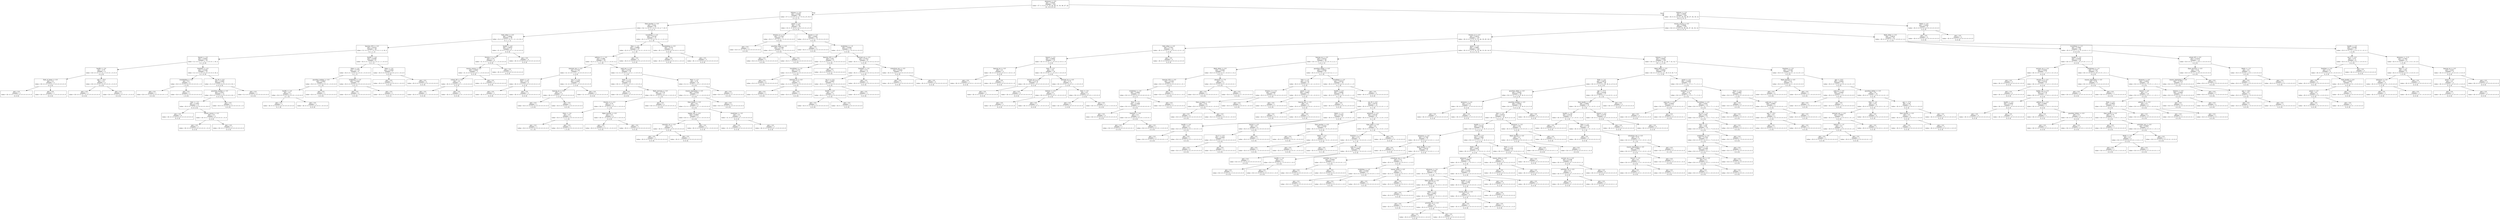 digraph Tree {
node [shape=box] ;
0 [label="absences <= 0.5\ngini = 0.9205\nsamples = 316\nvalue = [7, 3, 13, 8, 11, 15, 24, 39, 31, 33, 36, 27, 22\n21, 10, 6, 8, 2]"] ;
1 [label="failures <= 0.5\ngini = 0.9246\nsamples = 92\nvalue = [7, 3, 13, 4, 5, 4, 4, 7, 5, 6, 2, 9, 10, 5\n2, 3, 2, 1]"] ;
0 -> 1 [labeldistance=2.5, labelangle=45, headlabel="True"] ;
2 [label="Fjob_teacher <= 0.5\ngini = 0.924\nsamples = 67\nvalue = [4, 3, 2, 2, 3, 1, 4, 5, 5, 6, 2, 7, 10, 5\n2, 3, 2, 1]"] ;
1 -> 2 ;
3 [label="Fjob_other <= 0.5\ngini = 0.8642\nsamples = 36\nvalue = [2, 0, 0, 2, 2, 1, 0, 3, 1, 3, 1, 6, 10, 2\n0, 1, 1, 1]"] ;
2 -> 3 ;
4 [label="famsize_GT3 <= 0.5\ngini = 0.8316\nsamples = 28\nvalue = [1, 0, 0, 2, 1, 1, 0, 3, 0, 2, 1, 2, 10, 2\n0, 1, 1, 1]"] ;
3 -> 4 ;
5 [label="famrel <= 3.5\ngini = 0.6925\nsamples = 19\nvalue = [1, 0, 0, 1, 1, 1, 0, 1, 0, 0, 0, 1, 10, 2\n0, 1, 0, 0]"] ;
4 -> 5 ;
6 [label="health <= 3.0\ngini = 0.75\nsamples = 4\nvalue = [0, 0, 0, 0, 1, 1, 0, 1, 0, 0, 0, 1, 0, 0, 0\n0, 0, 0]"] ;
5 -> 6 ;
7 [label="Fjob_at_home <= 0.5\ngini = 0.5\nsamples = 2\nvalue = [0, 0, 0, 0, 1, 0, 0, 1, 0, 0, 0, 0, 0, 0, 0\n0, 0, 0]"] ;
6 -> 7 ;
8 [label="gini = 0.0\nsamples = 1\nvalue = [0, 0, 0, 0, 1, 0, 0, 0, 0, 0, 0, 0, 0, 0, 0\n0, 0, 0]"] ;
7 -> 8 ;
9 [label="gini = 0.0\nsamples = 1\nvalue = [0, 0, 0, 0, 0, 0, 0, 1, 0, 0, 0, 0, 0, 0, 0\n0, 0, 0]"] ;
7 -> 9 ;
10 [label="age <= 15.5\ngini = 0.5\nsamples = 2\nvalue = [0, 0, 0, 0, 0, 1, 0, 0, 0, 0, 0, 1, 0, 0, 0\n0, 0, 0]"] ;
6 -> 10 ;
11 [label="gini = 0.0\nsamples = 1\nvalue = [0, 0, 0, 0, 0, 1, 0, 0, 0, 0, 0, 0, 0, 0, 0\n0, 0, 0]"] ;
10 -> 11 ;
12 [label="gini = 0.0\nsamples = 1\nvalue = [0, 0, 0, 0, 0, 0, 0, 0, 0, 0, 0, 1, 0, 0, 0\n0, 0, 0]"] ;
10 -> 12 ;
13 [label="freetime <= 2.5\ngini = 0.5244\nsamples = 15\nvalue = [1, 0, 0, 1, 0, 0, 0, 0, 0, 0, 0, 0, 10, 2\n0, 1, 0, 0]"] ;
5 -> 13 ;
14 [label="roundedAvg <= 0.5\ngini = 0.5\nsamples = 2\nvalue = [0, 0, 0, 0, 0, 0, 0, 0, 0, 0, 0, 0, 0, 1, 0\n1, 0, 0]"] ;
13 -> 14 ;
15 [label="gini = 0.0\nsamples = 1\nvalue = [0, 0, 0, 0, 0, 0, 0, 0, 0, 0, 0, 0, 0, 1, 0\n0, 0, 0]"] ;
14 -> 15 ;
16 [label="gini = 0.0\nsamples = 1\nvalue = [0, 0, 0, 0, 0, 0, 0, 0, 0, 0, 0, 0, 0, 0, 0\n1, 0, 0]"] ;
14 -> 16 ;
17 [label="sex_M <= 0.5\ngini = 0.3905\nsamples = 13\nvalue = [1, 0, 0, 1, 0, 0, 0, 0, 0, 0, 0, 0, 10, 1\n0, 0, 0, 0]"] ;
13 -> 17 ;
18 [label="guardian_mother <= 0.5\ngini = 0.2917\nsamples = 12\nvalue = [0, 0, 0, 1, 0, 0, 0, 0, 0, 0, 0, 0, 10, 1\n0, 0, 0, 0]"] ;
17 -> 18 ;
19 [label="Dalc <= 1.5\ngini = 0.1653\nsamples = 11\nvalue = [0, 0, 0, 1, 0, 0, 0, 0, 0, 0, 0, 0, 10, 0\n0, 0, 0, 0]"] ;
18 -> 19 ;
20 [label="gini = 0.0\nsamples = 9\nvalue = [0, 0, 0, 0, 0, 0, 0, 0, 0, 0, 0, 0, 9, 0, 0\n0, 0, 0]"] ;
19 -> 20 ;
21 [label="reason_course <= 0.5\ngini = 0.5\nsamples = 2\nvalue = [0, 0, 0, 1, 0, 0, 0, 0, 0, 0, 0, 0, 1, 0, 0\n0, 0, 0]"] ;
19 -> 21 ;
22 [label="gini = 0.0\nsamples = 1\nvalue = [0, 0, 0, 0, 0, 0, 0, 0, 0, 0, 0, 0, 1, 0, 0\n0, 0, 0]"] ;
21 -> 22 ;
23 [label="gini = 0.0\nsamples = 1\nvalue = [0, 0, 0, 1, 0, 0, 0, 0, 0, 0, 0, 0, 0, 0, 0\n0, 0, 0]"] ;
21 -> 23 ;
24 [label="gini = 0.0\nsamples = 1\nvalue = [0, 0, 0, 0, 0, 0, 0, 0, 0, 0, 0, 0, 0, 1, 0\n0, 0, 0]"] ;
18 -> 24 ;
25 [label="gini = 0.0\nsamples = 1\nvalue = [1, 0, 0, 0, 0, 0, 0, 0, 0, 0, 0, 0, 0, 0, 0\n0, 0, 0]"] ;
17 -> 25 ;
26 [label="health <= 4.0\ngini = 0.8395\nsamples = 9\nvalue = [0, 0, 0, 1, 0, 0, 0, 2, 0, 2, 1, 1, 0, 0, 0\n0, 1, 1]"] ;
4 -> 26 ;
27 [label="Fedu <= 3.0\ngini = 0.7778\nsamples = 6\nvalue = [0, 0, 0, 1, 0, 0, 0, 2, 0, 0, 1, 0, 0, 0, 0\n0, 1, 1]"] ;
26 -> 27 ;
28 [label="guardian_mother <= 0.5\ngini = 0.6667\nsamples = 3\nvalue = [0, 0, 0, 1, 0, 0, 0, 0, 0, 0, 1, 0, 0, 0, 0\n0, 1, 0]"] ;
27 -> 28 ;
29 [label="health <= 2.0\ngini = 0.5\nsamples = 2\nvalue = [0, 0, 0, 0, 0, 0, 0, 0, 0, 0, 1, 0, 0, 0, 0\n0, 1, 0]"] ;
28 -> 29 ;
30 [label="gini = 0.0\nsamples = 1\nvalue = [0, 0, 0, 0, 0, 0, 0, 0, 0, 0, 0, 0, 0, 0, 0\n0, 1, 0]"] ;
29 -> 30 ;
31 [label="gini = 0.0\nsamples = 1\nvalue = [0, 0, 0, 0, 0, 0, 0, 0, 0, 0, 1, 0, 0, 0, 0\n0, 0, 0]"] ;
29 -> 31 ;
32 [label="gini = 0.0\nsamples = 1\nvalue = [0, 0, 0, 1, 0, 0, 0, 0, 0, 0, 0, 0, 0, 0, 0\n0, 0, 0]"] ;
28 -> 32 ;
33 [label="studytime <= 2.5\ngini = 0.4444\nsamples = 3\nvalue = [0, 0, 0, 0, 0, 0, 0, 2, 0, 0, 0, 0, 0, 0, 0\n0, 0, 1]"] ;
27 -> 33 ;
34 [label="gini = 0.0\nsamples = 2\nvalue = [0, 0, 0, 0, 0, 0, 0, 2, 0, 0, 0, 0, 0, 0, 0\n0, 0, 0]"] ;
33 -> 34 ;
35 [label="gini = 0.0\nsamples = 1\nvalue = [0, 0, 0, 0, 0, 0, 0, 0, 0, 0, 0, 0, 0, 0, 0\n0, 0, 1]"] ;
33 -> 35 ;
36 [label="Fedu <= 3.0\ngini = 0.4444\nsamples = 3\nvalue = [0, 0, 0, 0, 0, 0, 0, 0, 0, 2, 0, 1, 0, 0, 0\n0, 0, 0]"] ;
26 -> 36 ;
37 [label="gini = 0.0\nsamples = 1\nvalue = [0, 0, 0, 0, 0, 0, 0, 0, 0, 0, 0, 1, 0, 0, 0\n0, 0, 0]"] ;
36 -> 37 ;
38 [label="gini = 0.0\nsamples = 2\nvalue = [0, 0, 0, 0, 0, 0, 0, 0, 0, 2, 0, 0, 0, 0, 0\n0, 0, 0]"] ;
36 -> 38 ;
39 [label="health <= 4.5\ngini = 0.6875\nsamples = 8\nvalue = [1, 0, 0, 0, 1, 0, 0, 0, 1, 1, 0, 4, 0, 0, 0\n0, 0, 0]"] ;
3 -> 39 ;
40 [label="Pstatus_T <= 0.5\ngini = 0.75\nsamples = 4\nvalue = [1, 0, 0, 0, 1, 0, 0, 0, 1, 1, 0, 0, 0, 0, 0\n0, 0, 0]"] ;
39 -> 40 ;
41 [label="reason_course <= 0.5\ngini = 0.6667\nsamples = 3\nvalue = [1, 0, 0, 0, 0, 0, 0, 0, 1, 1, 0, 0, 0, 0, 0\n0, 0, 0]"] ;
40 -> 41 ;
42 [label="school_GP <= 0.5\ngini = 0.5\nsamples = 2\nvalue = [0, 0, 0, 0, 0, 0, 0, 0, 1, 1, 0, 0, 0, 0, 0\n0, 0, 0]"] ;
41 -> 42 ;
43 [label="gini = 0.0\nsamples = 1\nvalue = [0, 0, 0, 0, 0, 0, 0, 0, 1, 0, 0, 0, 0, 0, 0\n0, 0, 0]"] ;
42 -> 43 ;
44 [label="gini = 0.0\nsamples = 1\nvalue = [0, 0, 0, 0, 0, 0, 0, 0, 0, 1, 0, 0, 0, 0, 0\n0, 0, 0]"] ;
42 -> 44 ;
45 [label="gini = 0.0\nsamples = 1\nvalue = [1, 0, 0, 0, 0, 0, 0, 0, 0, 0, 0, 0, 0, 0, 0\n0, 0, 0]"] ;
41 -> 45 ;
46 [label="gini = 0.0\nsamples = 1\nvalue = [0, 0, 0, 0, 1, 0, 0, 0, 0, 0, 0, 0, 0, 0, 0\n0, 0, 0]"] ;
40 -> 46 ;
47 [label="gini = 0.0\nsamples = 4\nvalue = [0, 0, 0, 0, 0, 0, 0, 0, 0, 0, 0, 4, 0, 0, 0\n0, 0, 0]"] ;
39 -> 47 ;
48 [label="traveltime <= 2.5\ngini = 0.9136\nsamples = 31\nvalue = [2, 3, 2, 0, 1, 0, 4, 2, 4, 3, 1, 1, 0, 3, 2\n2, 1, 0]"] ;
2 -> 48 ;
49 [label="Walc <= 3.5\ngini = 0.8999\nsamples = 27\nvalue = [2, 0, 2, 0, 1, 0, 4, 2, 4, 3, 1, 0, 0, 3, 2\n2, 1, 0]"] ;
48 -> 49 ;
50 [label="address_U <= 0.5\ngini = 0.896\nsamples = 25\nvalue = [2, 0, 2, 0, 1, 0, 4, 2, 4, 1, 1, 0, 0, 3, 2\n2, 1, 0]"] ;
49 -> 50 ;
51 [label="internet_yes <= 0.5\ngini = 0.7347\nsamples = 7\nvalue = [1, 0, 0, 0, 1, 0, 1, 0, 0, 0, 0, 0, 0, 3, 0\n1, 0, 0]"] ;
50 -> 51 ;
52 [label="goout <= 1.5\ngini = 0.375\nsamples = 4\nvalue = [0, 0, 0, 0, 1, 0, 0, 0, 0, 0, 0, 0, 0, 3, 0\n0, 0, 0]"] ;
51 -> 52 ;
53 [label="gini = 0.0\nsamples = 1\nvalue = [0, 0, 0, 0, 1, 0, 0, 0, 0, 0, 0, 0, 0, 0, 0\n0, 0, 0]"] ;
52 -> 53 ;
54 [label="gini = 0.0\nsamples = 3\nvalue = [0, 0, 0, 0, 0, 0, 0, 0, 0, 0, 0, 0, 0, 3, 0\n0, 0, 0]"] ;
52 -> 54 ;
55 [label="sex_F <= 0.5\ngini = 0.6667\nsamples = 3\nvalue = [1, 0, 0, 0, 0, 0, 1, 0, 0, 0, 0, 0, 0, 0, 0\n1, 0, 0]"] ;
51 -> 55 ;
56 [label="famsup_no <= 0.5\ngini = 0.5\nsamples = 2\nvalue = [0, 0, 0, 0, 0, 0, 1, 0, 0, 0, 0, 0, 0, 0, 0\n1, 0, 0]"] ;
55 -> 56 ;
57 [label="gini = 0.0\nsamples = 1\nvalue = [0, 0, 0, 0, 0, 0, 0, 0, 0, 0, 0, 0, 0, 0, 0\n1, 0, 0]"] ;
56 -> 57 ;
58 [label="gini = 0.0\nsamples = 1\nvalue = [0, 0, 0, 0, 0, 0, 1, 0, 0, 0, 0, 0, 0, 0, 0\n0, 0, 0]"] ;
56 -> 58 ;
59 [label="gini = 0.0\nsamples = 1\nvalue = [1, 0, 0, 0, 0, 0, 0, 0, 0, 0, 0, 0, 0, 0, 0\n0, 0, 0]"] ;
55 -> 59 ;
60 [label="paid_yes <= 0.5\ngini = 0.8704\nsamples = 18\nvalue = [1, 0, 2, 0, 0, 0, 3, 2, 4, 1, 1, 0, 0, 0, 2\n1, 1, 0]"] ;
50 -> 60 ;
61 [label="Fedu <= 1.5\ngini = 0.8125\nsamples = 8\nvalue = [0, 0, 1, 0, 0, 0, 2, 0, 0, 0, 1, 0, 0, 0, 2\n1, 1, 0]"] ;
60 -> 61 ;
62 [label="gini = 0.0\nsamples = 2\nvalue = [0, 0, 0, 0, 0, 0, 2, 0, 0, 0, 0, 0, 0, 0, 0\n0, 0, 0]"] ;
61 -> 62 ;
63 [label="Mjob_services <= 0.5\ngini = 0.7778\nsamples = 6\nvalue = [0, 0, 1, 0, 0, 0, 0, 0, 0, 0, 1, 0, 0, 0, 2\n1, 1, 0]"] ;
61 -> 63 ;
64 [label="Pstatus_A <= 0.5\ngini = 0.75\nsamples = 4\nvalue = [0, 0, 1, 0, 0, 0, 0, 0, 0, 0, 1, 0, 0, 0, 0\n1, 1, 0]"] ;
63 -> 64 ;
65 [label="Fedu <= 3.0\ngini = 0.5\nsamples = 2\nvalue = [0, 0, 0, 0, 0, 0, 0, 0, 0, 0, 0, 0, 0, 0, 0\n1, 1, 0]"] ;
64 -> 65 ;
66 [label="gini = 0.0\nsamples = 1\nvalue = [0, 0, 0, 0, 0, 0, 0, 0, 0, 0, 0, 0, 0, 0, 0\n0, 1, 0]"] ;
65 -> 66 ;
67 [label="gini = 0.0\nsamples = 1\nvalue = [0, 0, 0, 0, 0, 0, 0, 0, 0, 0, 0, 0, 0, 0, 0\n1, 0, 0]"] ;
65 -> 67 ;
68 [label="Mjob_teacher <= 0.5\ngini = 0.5\nsamples = 2\nvalue = [0, 0, 1, 0, 0, 0, 0, 0, 0, 0, 1, 0, 0, 0, 0\n0, 0, 0]"] ;
64 -> 68 ;
69 [label="gini = 0.0\nsamples = 1\nvalue = [0, 0, 0, 0, 0, 0, 0, 0, 0, 0, 1, 0, 0, 0, 0\n0, 0, 0]"] ;
68 -> 69 ;
70 [label="gini = 0.0\nsamples = 1\nvalue = [0, 0, 1, 0, 0, 0, 0, 0, 0, 0, 0, 0, 0, 0, 0\n0, 0, 0]"] ;
68 -> 70 ;
71 [label="gini = 0.0\nsamples = 2\nvalue = [0, 0, 0, 0, 0, 0, 0, 0, 0, 0, 0, 0, 0, 0, 2\n0, 0, 0]"] ;
63 -> 71 ;
72 [label="Walc <= 1.5\ngini = 0.76\nsamples = 10\nvalue = [1, 0, 1, 0, 0, 0, 1, 2, 4, 1, 0, 0, 0, 0, 0\n0, 0, 0]"] ;
60 -> 72 ;
73 [label="reason_reputation <= 0.5\ngini = 0.8163\nsamples = 7\nvalue = [1, 0, 1, 0, 0, 0, 1, 2, 1, 1, 0, 0, 0, 0, 0\n0, 0, 0]"] ;
72 -> 73 ;
74 [label="Fjob_health <= 0.5\ngini = 0.8\nsamples = 5\nvalue = [1, 0, 1, 0, 0, 0, 1, 0, 1, 1, 0, 0, 0, 0, 0\n0, 0, 0]"] ;
73 -> 74 ;
75 [label="higher_yes <= 0.5\ngini = 0.6667\nsamples = 3\nvalue = [0, 0, 1, 0, 0, 0, 1, 0, 0, 1, 0, 0, 0, 0, 0\n0, 0, 0]"] ;
74 -> 75 ;
76 [label="romantic_no <= 0.5\ngini = 0.5\nsamples = 2\nvalue = [0, 0, 1, 0, 0, 0, 1, 0, 0, 0, 0, 0, 0, 0, 0\n0, 0, 0]"] ;
75 -> 76 ;
77 [label="gini = 0.0\nsamples = 1\nvalue = [0, 0, 0, 0, 0, 0, 1, 0, 0, 0, 0, 0, 0, 0, 0\n0, 0, 0]"] ;
76 -> 77 ;
78 [label="gini = 0.0\nsamples = 1\nvalue = [0, 0, 1, 0, 0, 0, 0, 0, 0, 0, 0, 0, 0, 0, 0\n0, 0, 0]"] ;
76 -> 78 ;
79 [label="gini = 0.0\nsamples = 1\nvalue = [0, 0, 0, 0, 0, 0, 0, 0, 0, 1, 0, 0, 0, 0, 0\n0, 0, 0]"] ;
75 -> 79 ;
80 [label="studytime <= 3.5\ngini = 0.5\nsamples = 2\nvalue = [1, 0, 0, 0, 0, 0, 0, 0, 1, 0, 0, 0, 0, 0, 0\n0, 0, 0]"] ;
74 -> 80 ;
81 [label="gini = 0.0\nsamples = 1\nvalue = [1, 0, 0, 0, 0, 0, 0, 0, 0, 0, 0, 0, 0, 0, 0\n0, 0, 0]"] ;
80 -> 81 ;
82 [label="gini = 0.0\nsamples = 1\nvalue = [0, 0, 0, 0, 0, 0, 0, 0, 1, 0, 0, 0, 0, 0, 0\n0, 0, 0]"] ;
80 -> 82 ;
83 [label="gini = 0.0\nsamples = 2\nvalue = [0, 0, 0, 0, 0, 0, 0, 2, 0, 0, 0, 0, 0, 0, 0\n0, 0, 0]"] ;
73 -> 83 ;
84 [label="gini = 0.0\nsamples = 3\nvalue = [0, 0, 0, 0, 0, 0, 0, 0, 3, 0, 0, 0, 0, 0, 0\n0, 0, 0]"] ;
72 -> 84 ;
85 [label="gini = 0.0\nsamples = 2\nvalue = [0, 0, 0, 0, 0, 0, 0, 0, 0, 2, 0, 0, 0, 0, 0\n0, 0, 0]"] ;
49 -> 85 ;
86 [label="roundedAvg <= 0.5\ngini = 0.375\nsamples = 4\nvalue = [0, 3, 0, 0, 0, 0, 0, 0, 0, 0, 0, 1, 0, 0, 0\n0, 0, 0]"] ;
48 -> 86 ;
87 [label="gini = 0.0\nsamples = 1\nvalue = [0, 0, 0, 0, 0, 0, 0, 0, 0, 0, 0, 1, 0, 0, 0\n0, 0, 0]"] ;
86 -> 87 ;
88 [label="gini = 0.0\nsamples = 3\nvalue = [0, 3, 0, 0, 0, 0, 0, 0, 0, 0, 0, 0, 0, 0, 0\n0, 0, 0]"] ;
86 -> 88 ;
89 [label="goout <= 2.5\ngini = 0.752\nsamples = 25\nvalue = [3, 0, 11, 2, 2, 3, 0, 2, 0, 0, 0, 2, 0, 0\n0, 0, 0, 0]"] ;
1 -> 89 ;
90 [label="Pstatus_A <= 0.5\ngini = 0.3704\nsamples = 9\nvalue = [0, 0, 7, 0, 1, 0, 0, 1, 0, 0, 0, 0, 0, 0, 0\n0, 0, 0]"] ;
89 -> 90 ;
91 [label="gini = 0.0\nsamples = 1\nvalue = [0, 0, 0, 0, 1, 0, 0, 0, 0, 0, 0, 0, 0, 0, 0\n0, 0, 0]"] ;
90 -> 91 ;
92 [label="guardian_other <= 0.5\ngini = 0.2188\nsamples = 8\nvalue = [0, 0, 7, 0, 0, 0, 0, 1, 0, 0, 0, 0, 0, 0, 0\n0, 0, 0]"] ;
90 -> 92 ;
93 [label="gini = 0.0\nsamples = 1\nvalue = [0, 0, 0, 0, 0, 0, 0, 1, 0, 0, 0, 0, 0, 0, 0\n0, 0, 0]"] ;
92 -> 93 ;
94 [label="gini = 0.0\nsamples = 7\nvalue = [0, 0, 7, 0, 0, 0, 0, 0, 0, 0, 0, 0, 0, 0, 0\n0, 0, 0]"] ;
92 -> 94 ;
95 [label="famrel <= 3.5\ngini = 0.8281\nsamples = 16\nvalue = [3, 0, 4, 2, 1, 3, 0, 1, 0, 0, 0, 2, 0, 0, 0\n0, 0, 0]"] ;
89 -> 95 ;
96 [label="gini = 0.0\nsamples = 3\nvalue = [0, 0, 3, 0, 0, 0, 0, 0, 0, 0, 0, 0, 0, 0, 0\n0, 0, 0]"] ;
95 -> 96 ;
97 [label="studytime <= 1.5\ngini = 0.8284\nsamples = 13\nvalue = [3, 0, 1, 2, 1, 3, 0, 1, 0, 0, 0, 2, 0, 0, 0\n0, 0, 0]"] ;
95 -> 97 ;
98 [label="famsize_LE3 <= 0.5\ngini = 0.56\nsamples = 5\nvalue = [3, 0, 0, 0, 0, 1, 0, 1, 0, 0, 0, 0, 0, 0, 0\n0, 0, 0]"] ;
97 -> 98 ;
99 [label="traveltime <= 1.5\ngini = 0.375\nsamples = 4\nvalue = [3, 0, 0, 0, 0, 1, 0, 0, 0, 0, 0, 0, 0, 0, 0\n0, 0, 0]"] ;
98 -> 99 ;
100 [label="gini = 0.0\nsamples = 2\nvalue = [2, 0, 0, 0, 0, 0, 0, 0, 0, 0, 0, 0, 0, 0, 0\n0, 0, 0]"] ;
99 -> 100 ;
101 [label="internet_no <= 0.5\ngini = 0.5\nsamples = 2\nvalue = [1, 0, 0, 0, 0, 1, 0, 0, 0, 0, 0, 0, 0, 0, 0\n0, 0, 0]"] ;
99 -> 101 ;
102 [label="gini = 0.0\nsamples = 1\nvalue = [1, 0, 0, 0, 0, 0, 0, 0, 0, 0, 0, 0, 0, 0, 0\n0, 0, 0]"] ;
101 -> 102 ;
103 [label="gini = 0.0\nsamples = 1\nvalue = [0, 0, 0, 0, 0, 1, 0, 0, 0, 0, 0, 0, 0, 0, 0\n0, 0, 0]"] ;
101 -> 103 ;
104 [label="gini = 0.0\nsamples = 1\nvalue = [0, 0, 0, 0, 0, 0, 0, 1, 0, 0, 0, 0, 0, 0, 0\n0, 0, 0]"] ;
98 -> 104 ;
105 [label="internet_no <= 0.5\ngini = 0.7812\nsamples = 8\nvalue = [0, 0, 1, 2, 1, 2, 0, 0, 0, 0, 0, 2, 0, 0, 0\n0, 0, 0]"] ;
97 -> 105 ;
106 [label="freetime <= 3.5\ngini = 0.72\nsamples = 5\nvalue = [0, 0, 1, 0, 1, 1, 0, 0, 0, 0, 0, 2, 0, 0, 0\n0, 0, 0]"] ;
105 -> 106 ;
107 [label="sex_F <= 0.5\ngini = 0.6667\nsamples = 3\nvalue = [0, 0, 1, 0, 1, 1, 0, 0, 0, 0, 0, 0, 0, 0, 0\n0, 0, 0]"] ;
106 -> 107 ;
108 [label="health <= 4.0\ngini = 0.5\nsamples = 2\nvalue = [0, 0, 1, 0, 1, 0, 0, 0, 0, 0, 0, 0, 0, 0, 0\n0, 0, 0]"] ;
107 -> 108 ;
109 [label="gini = 0.0\nsamples = 1\nvalue = [0, 0, 0, 0, 1, 0, 0, 0, 0, 0, 0, 0, 0, 0, 0\n0, 0, 0]"] ;
108 -> 109 ;
110 [label="gini = 0.0\nsamples = 1\nvalue = [0, 0, 1, 0, 0, 0, 0, 0, 0, 0, 0, 0, 0, 0, 0\n0, 0, 0]"] ;
108 -> 110 ;
111 [label="gini = 0.0\nsamples = 1\nvalue = [0, 0, 0, 0, 0, 1, 0, 0, 0, 0, 0, 0, 0, 0, 0\n0, 0, 0]"] ;
107 -> 111 ;
112 [label="gini = 0.0\nsamples = 2\nvalue = [0, 0, 0, 0, 0, 0, 0, 0, 0, 0, 0, 2, 0, 0, 0\n0, 0, 0]"] ;
106 -> 112 ;
113 [label="schoolsup_yes <= 0.5\ngini = 0.4444\nsamples = 3\nvalue = [0, 0, 0, 2, 0, 1, 0, 0, 0, 0, 0, 0, 0, 0, 0\n0, 0, 0]"] ;
105 -> 113 ;
114 [label="gini = 0.0\nsamples = 1\nvalue = [0, 0, 0, 0, 0, 1, 0, 0, 0, 0, 0, 0, 0, 0, 0\n0, 0, 0]"] ;
113 -> 114 ;
115 [label="gini = 0.0\nsamples = 2\nvalue = [0, 0, 0, 2, 0, 0, 0, 0, 0, 0, 0, 0, 0, 0, 0\n0, 0, 0]"] ;
113 -> 115 ;
116 [label="failures <= 2.5\ngini = 0.9005\nsamples = 224\nvalue = [0, 0, 0, 4, 6, 11, 20, 32, 26, 27, 34, 18, 12\n16, 8, 3, 6, 1]"] ;
0 -> 116 [labeldistance=2.5, labelangle=-45, headlabel="False"] ;
117 [label="reason_course <= 0.5\ngini = 0.8988\nsamples = 218\nvalue = [0, 0, 0, 4, 6, 9, 16, 32, 26, 27, 34, 18, 12\n16, 8, 3, 6, 1]"] ;
116 -> 117 ;
118 [label="Pstatus_A <= 0.5\ngini = 0.8972\nsamples = 157\nvalue = [0, 0, 0, 4, 3, 6, 13, 15, 24, 19, 25, 16, 9\n12, 4, 2, 4, 1]"] ;
117 -> 118 ;
119 [label="Fjob_other <= 0.5\ngini = 0.7551\nsamples = 14\nvalue = [0, 0, 0, 0, 0, 1, 1, 0, 0, 6, 2, 2, 0, 1, 0\n1, 0, 0]"] ;
118 -> 119 ;
120 [label="famrel <= 2.5\ngini = 0.6944\nsamples = 12\nvalue = [0, 0, 0, 0, 0, 1, 1, 0, 0, 6, 2, 0, 0, 1, 0\n1, 0, 0]"] ;
119 -> 120 ;
121 [label="famsup_no <= 0.5\ngini = 0.5\nsamples = 2\nvalue = [0, 0, 0, 0, 0, 0, 0, 0, 0, 0, 1, 0, 0, 1, 0\n0, 0, 0]"] ;
120 -> 121 ;
122 [label="gini = 0.0\nsamples = 1\nvalue = [0, 0, 0, 0, 0, 0, 0, 0, 0, 0, 1, 0, 0, 0, 0\n0, 0, 0]"] ;
121 -> 122 ;
123 [label="gini = 0.0\nsamples = 1\nvalue = [0, 0, 0, 0, 0, 0, 0, 0, 0, 0, 0, 0, 0, 1, 0\n0, 0, 0]"] ;
121 -> 123 ;
124 [label="Dalc <= 2.5\ngini = 0.6\nsamples = 10\nvalue = [0, 0, 0, 0, 0, 1, 1, 0, 0, 6, 1, 0, 0, 0, 0\n1, 0, 0]"] ;
120 -> 124 ;
125 [label="nursery_no <= 0.5\ngini = 0.2778\nsamples = 6\nvalue = [0, 0, 0, 0, 0, 0, 1, 0, 0, 5, 0, 0, 0, 0, 0\n0, 0, 0]"] ;
124 -> 125 ;
126 [label="gini = 0.0\nsamples = 1\nvalue = [0, 0, 0, 0, 0, 0, 1, 0, 0, 0, 0, 0, 0, 0, 0\n0, 0, 0]"] ;
125 -> 126 ;
127 [label="gini = 0.0\nsamples = 5\nvalue = [0, 0, 0, 0, 0, 0, 0, 0, 0, 5, 0, 0, 0, 0, 0\n0, 0, 0]"] ;
125 -> 127 ;
128 [label="internet_no <= 0.5\ngini = 0.75\nsamples = 4\nvalue = [0, 0, 0, 0, 0, 1, 0, 0, 0, 1, 1, 0, 0, 0, 0\n1, 0, 0]"] ;
124 -> 128 ;
129 [label="failures <= 0.5\ngini = 0.5\nsamples = 2\nvalue = [0, 0, 0, 0, 0, 1, 0, 0, 0, 1, 0, 0, 0, 0, 0\n0, 0, 0]"] ;
128 -> 129 ;
130 [label="gini = 0.0\nsamples = 1\nvalue = [0, 0, 0, 0, 0, 1, 0, 0, 0, 0, 0, 0, 0, 0, 0\n0, 0, 0]"] ;
129 -> 130 ;
131 [label="gini = 0.0\nsamples = 1\nvalue = [0, 0, 0, 0, 0, 0, 0, 0, 0, 1, 0, 0, 0, 0, 0\n0, 0, 0]"] ;
129 -> 131 ;
132 [label="Dalc <= 3.5\ngini = 0.5\nsamples = 2\nvalue = [0, 0, 0, 0, 0, 0, 0, 0, 0, 0, 1, 0, 0, 0, 0\n1, 0, 0]"] ;
128 -> 132 ;
133 [label="gini = 0.0\nsamples = 1\nvalue = [0, 0, 0, 0, 0, 0, 0, 0, 0, 0, 0, 0, 0, 0, 0\n1, 0, 0]"] ;
132 -> 133 ;
134 [label="gini = 0.0\nsamples = 1\nvalue = [0, 0, 0, 0, 0, 0, 0, 0, 0, 0, 1, 0, 0, 0, 0\n0, 0, 0]"] ;
132 -> 134 ;
135 [label="gini = 0.0\nsamples = 2\nvalue = [0, 0, 0, 0, 0, 0, 0, 0, 0, 0, 0, 2, 0, 0, 0\n0, 0, 0]"] ;
119 -> 135 ;
136 [label="goout <= 2.5\ngini = 0.8961\nsamples = 143\nvalue = [0, 0, 0, 4, 3, 5, 12, 15, 24, 13, 23, 14, 9\n11, 4, 1, 4, 1]"] ;
118 -> 136 ;
137 [label="famsup_no <= 0.5\ngini = 0.8518\nsamples = 38\nvalue = [0, 0, 0, 0, 1, 0, 2, 4, 4, 6, 11, 2, 2, 1\n3, 0, 1, 1]"] ;
136 -> 137 ;
138 [label="Mjob_other <= 0.5\ngini = 0.6446\nsamples = 11\nvalue = [0, 0, 0, 0, 0, 0, 0, 0, 1, 0, 6, 0, 1, 0, 2\n0, 0, 1]"] ;
137 -> 138 ;
139 [label="famsize_GT3 <= 0.5\ngini = 0.5185\nsamples = 9\nvalue = [0, 0, 0, 0, 0, 0, 0, 0, 0, 0, 6, 0, 1, 0, 1\n0, 0, 1]"] ;
138 -> 139 ;
140 [label="studytime <= 3.5\ngini = 0.4062\nsamples = 8\nvalue = [0, 0, 0, 0, 0, 0, 0, 0, 0, 0, 6, 0, 0, 0, 1\n0, 0, 1]"] ;
139 -> 140 ;
141 [label="Walc <= 1.5\ngini = 0.2449\nsamples = 7\nvalue = [0, 0, 0, 0, 0, 0, 0, 0, 0, 0, 6, 0, 0, 0, 1\n0, 0, 0]"] ;
140 -> 141 ;
142 [label="gini = 0.0\nsamples = 5\nvalue = [0, 0, 0, 0, 0, 0, 0, 0, 0, 0, 5, 0, 0, 0, 0\n0, 0, 0]"] ;
141 -> 142 ;
143 [label="freetime <= 4.0\ngini = 0.5\nsamples = 2\nvalue = [0, 0, 0, 0, 0, 0, 0, 0, 0, 0, 1, 0, 0, 0, 1\n0, 0, 0]"] ;
141 -> 143 ;
144 [label="gini = 0.0\nsamples = 1\nvalue = [0, 0, 0, 0, 0, 0, 0, 0, 0, 0, 0, 0, 0, 0, 1\n0, 0, 0]"] ;
143 -> 144 ;
145 [label="gini = 0.0\nsamples = 1\nvalue = [0, 0, 0, 0, 0, 0, 0, 0, 0, 0, 1, 0, 0, 0, 0\n0, 0, 0]"] ;
143 -> 145 ;
146 [label="gini = 0.0\nsamples = 1\nvalue = [0, 0, 0, 0, 0, 0, 0, 0, 0, 0, 0, 0, 0, 0, 0\n0, 0, 1]"] ;
140 -> 146 ;
147 [label="gini = 0.0\nsamples = 1\nvalue = [0, 0, 0, 0, 0, 0, 0, 0, 0, 0, 0, 0, 1, 0, 0\n0, 0, 0]"] ;
139 -> 147 ;
148 [label="absences <= 7.0\ngini = 0.5\nsamples = 2\nvalue = [0, 0, 0, 0, 0, 0, 0, 0, 1, 0, 0, 0, 0, 0, 1\n0, 0, 0]"] ;
138 -> 148 ;
149 [label="gini = 0.0\nsamples = 1\nvalue = [0, 0, 0, 0, 0, 0, 0, 0, 0, 0, 0, 0, 0, 0, 1\n0, 0, 0]"] ;
148 -> 149 ;
150 [label="gini = 0.0\nsamples = 1\nvalue = [0, 0, 0, 0, 0, 0, 0, 0, 1, 0, 0, 0, 0, 0, 0\n0, 0, 0]"] ;
148 -> 150 ;
151 [label="guardian_father <= 0.5\ngini = 0.8642\nsamples = 27\nvalue = [0, 0, 0, 0, 1, 0, 2, 4, 3, 6, 5, 2, 1, 1, 1\n0, 1, 0]"] ;
137 -> 151 ;
152 [label="Dalc <= 1.5\ngini = 0.716\nsamples = 9\nvalue = [0, 0, 0, 0, 0, 0, 0, 0, 1, 4, 1, 2, 0, 0, 1\n0, 0, 0]"] ;
151 -> 152 ;
153 [label="Pstatus_T <= 0.5\ngini = 0.4444\nsamples = 6\nvalue = [0, 0, 0, 0, 0, 0, 0, 0, 0, 4, 0, 2, 0, 0, 0\n0, 0, 0]"] ;
152 -> 153 ;
154 [label="Fjob_at_home <= 0.5\ngini = 0.32\nsamples = 5\nvalue = [0, 0, 0, 0, 0, 0, 0, 0, 0, 4, 0, 1, 0, 0, 0\n0, 0, 0]"] ;
153 -> 154 ;
155 [label="gini = 0.0\nsamples = 4\nvalue = [0, 0, 0, 0, 0, 0, 0, 0, 0, 4, 0, 0, 0, 0, 0\n0, 0, 0]"] ;
154 -> 155 ;
156 [label="gini = 0.0\nsamples = 1\nvalue = [0, 0, 0, 0, 0, 0, 0, 0, 0, 0, 0, 1, 0, 0, 0\n0, 0, 0]"] ;
154 -> 156 ;
157 [label="gini = 0.0\nsamples = 1\nvalue = [0, 0, 0, 0, 0, 0, 0, 0, 0, 0, 0, 1, 0, 0, 0\n0, 0, 0]"] ;
153 -> 157 ;
158 [label="goout <= 1.5\ngini = 0.6667\nsamples = 3\nvalue = [0, 0, 0, 0, 0, 0, 0, 0, 1, 0, 1, 0, 0, 0, 1\n0, 0, 0]"] ;
152 -> 158 ;
159 [label="gini = 0.0\nsamples = 1\nvalue = [0, 0, 0, 0, 0, 0, 0, 0, 1, 0, 0, 0, 0, 0, 0\n0, 0, 0]"] ;
158 -> 159 ;
160 [label="famsup_yes <= 0.5\ngini = 0.5\nsamples = 2\nvalue = [0, 0, 0, 0, 0, 0, 0, 0, 0, 0, 1, 0, 0, 0, 1\n0, 0, 0]"] ;
158 -> 160 ;
161 [label="gini = 0.0\nsamples = 1\nvalue = [0, 0, 0, 0, 0, 0, 0, 0, 0, 0, 1, 0, 0, 0, 0\n0, 0, 0]"] ;
160 -> 161 ;
162 [label="gini = 0.0\nsamples = 1\nvalue = [0, 0, 0, 0, 0, 0, 0, 0, 0, 0, 0, 0, 0, 0, 1\n0, 0, 0]"] ;
160 -> 162 ;
163 [label="traveltime <= 2.5\ngini = 0.8519\nsamples = 18\nvalue = [0, 0, 0, 0, 1, 0, 2, 4, 2, 2, 4, 0, 1, 1, 0\n0, 1, 0]"] ;
151 -> 163 ;
164 [label="health <= 2.5\ngini = 0.8594\nsamples = 16\nvalue = [0, 0, 0, 0, 1, 0, 2, 2, 2, 2, 4, 0, 1, 1, 0\n0, 1, 0]"] ;
163 -> 164 ;
165 [label="gini = 0.0\nsamples = 2\nvalue = [0, 0, 0, 0, 0, 0, 0, 0, 0, 0, 2, 0, 0, 0, 0\n0, 0, 0]"] ;
164 -> 165 ;
166 [label="sex_M <= 0.5\ngini = 0.8776\nsamples = 14\nvalue = [0, 0, 0, 0, 1, 0, 2, 2, 2, 2, 2, 0, 1, 1, 0\n0, 1, 0]"] ;
164 -> 166 ;
167 [label="Medu <= 1.5\ngini = 0.7222\nsamples = 6\nvalue = [0, 0, 0, 0, 0, 0, 2, 0, 2, 1, 0, 0, 0, 1, 0\n0, 0, 0]"] ;
166 -> 167 ;
168 [label="health <= 4.0\ngini = 0.5\nsamples = 2\nvalue = [0, 0, 0, 0, 0, 0, 0, 0, 0, 1, 0, 0, 0, 1, 0\n0, 0, 0]"] ;
167 -> 168 ;
169 [label="gini = 0.0\nsamples = 1\nvalue = [0, 0, 0, 0, 0, 0, 0, 0, 0, 0, 0, 0, 0, 1, 0\n0, 0, 0]"] ;
168 -> 169 ;
170 [label="gini = 0.0\nsamples = 1\nvalue = [0, 0, 0, 0, 0, 0, 0, 0, 0, 1, 0, 0, 0, 0, 0\n0, 0, 0]"] ;
168 -> 170 ;
171 [label="famrel <= 4.5\ngini = 0.5\nsamples = 4\nvalue = [0, 0, 0, 0, 0, 0, 2, 0, 2, 0, 0, 0, 0, 0, 0\n0, 0, 0]"] ;
167 -> 171 ;
172 [label="sex_F <= 0.5\ngini = 0.4444\nsamples = 3\nvalue = [0, 0, 0, 0, 0, 0, 1, 0, 2, 0, 0, 0, 0, 0, 0\n0, 0, 0]"] ;
171 -> 172 ;
173 [label="gini = 0.0\nsamples = 2\nvalue = [0, 0, 0, 0, 0, 0, 0, 0, 2, 0, 0, 0, 0, 0, 0\n0, 0, 0]"] ;
172 -> 173 ;
174 [label="gini = 0.0\nsamples = 1\nvalue = [0, 0, 0, 0, 0, 0, 1, 0, 0, 0, 0, 0, 0, 0, 0\n0, 0, 0]"] ;
172 -> 174 ;
175 [label="gini = 0.0\nsamples = 1\nvalue = [0, 0, 0, 0, 0, 0, 1, 0, 0, 0, 0, 0, 0, 0, 0\n0, 0, 0]"] ;
171 -> 175 ;
176 [label="absences <= 2.5\ngini = 0.8125\nsamples = 8\nvalue = [0, 0, 0, 0, 1, 0, 0, 2, 0, 1, 2, 0, 1, 0, 0\n0, 1, 0]"] ;
166 -> 176 ;
177 [label="Fjob_teacher <= 0.5\ngini = 0.4444\nsamples = 3\nvalue = [0, 0, 0, 0, 0, 0, 0, 1, 0, 0, 2, 0, 0, 0, 0\n0, 0, 0]"] ;
176 -> 177 ;
178 [label="gini = 0.0\nsamples = 1\nvalue = [0, 0, 0, 0, 0, 0, 0, 0, 0, 0, 1, 0, 0, 0, 0\n0, 0, 0]"] ;
177 -> 178 ;
179 [label="Medu <= 2.5\ngini = 0.5\nsamples = 2\nvalue = [0, 0, 0, 0, 0, 0, 0, 1, 0, 0, 1, 0, 0, 0, 0\n0, 0, 0]"] ;
177 -> 179 ;
180 [label="gini = 0.0\nsamples = 1\nvalue = [0, 0, 0, 0, 0, 0, 0, 1, 0, 0, 0, 0, 0, 0, 0\n0, 0, 0]"] ;
179 -> 180 ;
181 [label="gini = 0.0\nsamples = 1\nvalue = [0, 0, 0, 0, 0, 0, 0, 0, 0, 0, 1, 0, 0, 0, 0\n0, 0, 0]"] ;
179 -> 181 ;
182 [label="Fjob_other <= 0.5\ngini = 0.8\nsamples = 5\nvalue = [0, 0, 0, 0, 1, 0, 0, 1, 0, 1, 0, 0, 1, 0, 0\n0, 1, 0]"] ;
176 -> 182 ;
183 [label="freetime <= 1.5\ngini = 0.75\nsamples = 4\nvalue = [0, 0, 0, 0, 1, 0, 0, 1, 0, 0, 0, 0, 1, 0, 0\n0, 1, 0]"] ;
182 -> 183 ;
184 [label="gini = 0.0\nsamples = 1\nvalue = [0, 0, 0, 0, 0, 0, 0, 0, 0, 0, 0, 0, 0, 0, 0\n0, 1, 0]"] ;
183 -> 184 ;
185 [label="paid_no <= 0.5\ngini = 0.6667\nsamples = 3\nvalue = [0, 0, 0, 0, 1, 0, 0, 1, 0, 0, 0, 0, 1, 0, 0\n0, 0, 0]"] ;
183 -> 185 ;
186 [label="gini = 0.0\nsamples = 1\nvalue = [0, 0, 0, 0, 1, 0, 0, 0, 0, 0, 0, 0, 0, 0, 0\n0, 0, 0]"] ;
185 -> 186 ;
187 [label="health <= 3.5\ngini = 0.5\nsamples = 2\nvalue = [0, 0, 0, 0, 0, 0, 0, 1, 0, 0, 0, 0, 1, 0, 0\n0, 0, 0]"] ;
185 -> 187 ;
188 [label="gini = 0.0\nsamples = 1\nvalue = [0, 0, 0, 0, 0, 0, 0, 1, 0, 0, 0, 0, 0, 0, 0\n0, 0, 0]"] ;
187 -> 188 ;
189 [label="gini = 0.0\nsamples = 1\nvalue = [0, 0, 0, 0, 0, 0, 0, 0, 0, 0, 0, 0, 1, 0, 0\n0, 0, 0]"] ;
187 -> 189 ;
190 [label="gini = 0.0\nsamples = 1\nvalue = [0, 0, 0, 0, 0, 0, 0, 0, 0, 1, 0, 0, 0, 0, 0\n0, 0, 0]"] ;
182 -> 190 ;
191 [label="gini = 0.0\nsamples = 2\nvalue = [0, 0, 0, 0, 0, 0, 0, 2, 0, 0, 0, 0, 0, 0, 0\n0, 0, 0]"] ;
163 -> 191 ;
192 [label="failures <= 0.5\ngini = 0.8945\nsamples = 105\nvalue = [0, 0, 0, 4, 2, 5, 10, 11, 20, 7, 12, 12, 7\n10, 1, 1, 3, 0]"] ;
136 -> 192 ;
193 [label="Mjob_other <= 0.5\ngini = 0.8855\nsamples = 87\nvalue = [0, 0, 0, 3, 2, 3, 4, 11, 19, 5, 9, 10, 7, 9\n1, 1, 3, 0]"] ;
192 -> 193 ;
194 [label="Fedu <= 3.5\ngini = 0.8678\nsamples = 66\nvalue = [0, 0, 0, 3, 1, 2, 4, 10, 16, 4, 2, 9, 4, 8\n0, 0, 3, 0]"] ;
193 -> 194 ;
195 [label="guardian_other <= 0.5\ngini = 0.8455\nsamples = 49\nvalue = [0, 0, 0, 2, 1, 2, 4, 9, 14, 0, 2, 4, 3, 6\n0, 0, 2, 0]"] ;
194 -> 195 ;
196 [label="absences <= 3.0\ngini = 0.375\nsamples = 4\nvalue = [0, 0, 0, 0, 0, 0, 1, 3, 0, 0, 0, 0, 0, 0, 0\n0, 0, 0]"] ;
195 -> 196 ;
197 [label="gini = 0.0\nsamples = 1\nvalue = [0, 0, 0, 0, 0, 0, 1, 0, 0, 0, 0, 0, 0, 0, 0\n0, 0, 0]"] ;
196 -> 197 ;
198 [label="gini = 0.0\nsamples = 3\nvalue = [0, 0, 0, 0, 0, 0, 0, 3, 0, 0, 0, 0, 0, 0, 0\n0, 0, 0]"] ;
196 -> 198 ;
199 [label="guardian_mother <= 0.5\ngini = 0.8425\nsamples = 45\nvalue = [0, 0, 0, 2, 1, 2, 3, 6, 14, 0, 2, 4, 3, 6\n0, 0, 2, 0]"] ;
195 -> 199 ;
200 [label="Dalc <= 2.5\ngini = 0.8318\nsamples = 43\nvalue = [0, 0, 0, 2, 1, 2, 1, 6, 14, 0, 2, 4, 3, 6\n0, 0, 2, 0]"] ;
199 -> 200 ;
201 [label="health <= 1.5\ngini = 0.8144\nsamples = 38\nvalue = [0, 0, 0, 2, 1, 2, 1, 3, 14, 0, 2, 4, 2, 5\n0, 0, 2, 0]"] ;
200 -> 201 ;
202 [label="absences <= 3.0\ngini = 0.7769\nsamples = 11\nvalue = [0, 0, 0, 1, 0, 0, 0, 2, 2, 0, 0, 1, 1, 4, 0\n0, 0, 0]"] ;
201 -> 202 ;
203 [label="gini = 0.0\nsamples = 3\nvalue = [0, 0, 0, 0, 0, 0, 0, 0, 0, 0, 0, 0, 0, 3, 0\n0, 0, 0]"] ;
202 -> 203 ;
204 [label="Mjob_health <= 0.5\ngini = 0.8125\nsamples = 8\nvalue = [0, 0, 0, 1, 0, 0, 0, 2, 2, 0, 0, 1, 1, 1, 0\n0, 0, 0]"] ;
202 -> 204 ;
205 [label="activities_no <= 0.5\ngini = 0.4444\nsamples = 3\nvalue = [0, 0, 0, 0, 0, 0, 0, 0, 2, 0, 0, 0, 0, 1, 0\n0, 0, 0]"] ;
204 -> 205 ;
206 [label="gini = 0.0\nsamples = 1\nvalue = [0, 0, 0, 0, 0, 0, 0, 0, 0, 0, 0, 0, 0, 1, 0\n0, 0, 0]"] ;
205 -> 206 ;
207 [label="gini = 0.0\nsamples = 2\nvalue = [0, 0, 0, 0, 0, 0, 0, 0, 2, 0, 0, 0, 0, 0, 0\n0, 0, 0]"] ;
205 -> 207 ;
208 [label="schoolsup_yes <= 0.5\ngini = 0.72\nsamples = 5\nvalue = [0, 0, 0, 1, 0, 0, 0, 2, 0, 0, 0, 1, 1, 0, 0\n0, 0, 0]"] ;
204 -> 208 ;
209 [label="studytime <= 2.5\ngini = 0.4444\nsamples = 3\nvalue = [0, 0, 0, 0, 0, 0, 0, 2, 0, 0, 0, 0, 1, 0, 0\n0, 0, 0]"] ;
208 -> 209 ;
210 [label="gini = 0.0\nsamples = 2\nvalue = [0, 0, 0, 0, 0, 0, 0, 2, 0, 0, 0, 0, 0, 0, 0\n0, 0, 0]"] ;
209 -> 210 ;
211 [label="gini = 0.0\nsamples = 1\nvalue = [0, 0, 0, 0, 0, 0, 0, 0, 0, 0, 0, 0, 1, 0, 0\n0, 0, 0]"] ;
209 -> 211 ;
212 [label="reason_home <= 0.5\ngini = 0.5\nsamples = 2\nvalue = [0, 0, 0, 1, 0, 0, 0, 0, 0, 0, 0, 1, 0, 0, 0\n0, 0, 0]"] ;
208 -> 212 ;
213 [label="gini = 0.0\nsamples = 1\nvalue = [0, 0, 0, 1, 0, 0, 0, 0, 0, 0, 0, 0, 0, 0, 0\n0, 0, 0]"] ;
212 -> 213 ;
214 [label="gini = 0.0\nsamples = 1\nvalue = [0, 0, 0, 0, 0, 0, 0, 0, 0, 0, 0, 1, 0, 0, 0\n0, 0, 0]"] ;
212 -> 214 ;
215 [label="famrel <= 4.5\ngini = 0.7654\nsamples = 27\nvalue = [0, 0, 0, 1, 1, 2, 1, 1, 12, 0, 2, 3, 1, 1\n0, 0, 2, 0]"] ;
201 -> 215 ;
216 [label="Medu <= 3.5\ngini = 0.8457\nsamples = 18\nvalue = [0, 0, 0, 0, 1, 2, 1, 1, 5, 0, 2, 3, 1, 0, 0\n0, 2, 0]"] ;
215 -> 216 ;
217 [label="absences <= 4.5\ngini = 0.8061\nsamples = 14\nvalue = [0, 0, 0, 0, 1, 2, 1, 1, 5, 0, 0, 1, 1, 0, 0\n0, 2, 0]"] ;
216 -> 217 ;
218 [label="absences <= 3.0\ngini = 0.7438\nsamples = 11\nvalue = [0, 0, 0, 0, 1, 1, 1, 1, 5, 0, 0, 1, 1, 0, 0\n0, 0, 0]"] ;
217 -> 218 ;
219 [label="Fjob_teacher <= 0.5\ngini = 0.75\nsamples = 4\nvalue = [0, 0, 0, 0, 1, 0, 1, 1, 0, 0, 0, 1, 0, 0, 0\n0, 0, 0]"] ;
218 -> 219 ;
220 [label="gini = 0.0\nsamples = 1\nvalue = [0, 0, 0, 0, 1, 0, 0, 0, 0, 0, 0, 0, 0, 0, 0\n0, 0, 0]"] ;
219 -> 220 ;
221 [label="Fedu <= 1.5\ngini = 0.6667\nsamples = 3\nvalue = [0, 0, 0, 0, 0, 0, 1, 1, 0, 0, 0, 1, 0, 0, 0\n0, 0, 0]"] ;
219 -> 221 ;
222 [label="gini = 0.0\nsamples = 1\nvalue = [0, 0, 0, 0, 0, 0, 0, 1, 0, 0, 0, 0, 0, 0, 0\n0, 0, 0]"] ;
221 -> 222 ;
223 [label="activities_no <= 0.5\ngini = 0.5\nsamples = 2\nvalue = [0, 0, 0, 0, 0, 0, 1, 0, 0, 0, 0, 1, 0, 0, 0\n0, 0, 0]"] ;
221 -> 223 ;
224 [label="gini = 0.0\nsamples = 1\nvalue = [0, 0, 0, 0, 0, 0, 0, 0, 0, 0, 0, 1, 0, 0, 0\n0, 0, 0]"] ;
223 -> 224 ;
225 [label="gini = 0.0\nsamples = 1\nvalue = [0, 0, 0, 0, 0, 0, 1, 0, 0, 0, 0, 0, 0, 0, 0\n0, 0, 0]"] ;
223 -> 225 ;
226 [label="health <= 2.5\ngini = 0.449\nsamples = 7\nvalue = [0, 0, 0, 0, 0, 1, 0, 0, 5, 0, 0, 0, 1, 0, 0\n0, 0, 0]"] ;
218 -> 226 ;
227 [label="reason_other <= 0.5\ngini = 0.5\nsamples = 2\nvalue = [0, 0, 0, 0, 0, 1, 0, 0, 0, 0, 0, 0, 1, 0, 0\n0, 0, 0]"] ;
226 -> 227 ;
228 [label="gini = 0.0\nsamples = 1\nvalue = [0, 0, 0, 0, 0, 1, 0, 0, 0, 0, 0, 0, 0, 0, 0\n0, 0, 0]"] ;
227 -> 228 ;
229 [label="gini = 0.0\nsamples = 1\nvalue = [0, 0, 0, 0, 0, 0, 0, 0, 0, 0, 0, 0, 1, 0, 0\n0, 0, 0]"] ;
227 -> 229 ;
230 [label="gini = 0.0\nsamples = 5\nvalue = [0, 0, 0, 0, 0, 0, 0, 0, 5, 0, 0, 0, 0, 0, 0\n0, 0, 0]"] ;
226 -> 230 ;
231 [label="Walc <= 2.5\ngini = 0.4444\nsamples = 3\nvalue = [0, 0, 0, 0, 0, 1, 0, 0, 0, 0, 0, 0, 0, 0, 0\n0, 2, 0]"] ;
217 -> 231 ;
232 [label="gini = 0.0\nsamples = 2\nvalue = [0, 0, 0, 0, 0, 0, 0, 0, 0, 0, 0, 0, 0, 0, 0\n0, 2, 0]"] ;
231 -> 232 ;
233 [label="gini = 0.0\nsamples = 1\nvalue = [0, 0, 0, 0, 0, 1, 0, 0, 0, 0, 0, 0, 0, 0, 0\n0, 0, 0]"] ;
231 -> 233 ;
234 [label="reason_other <= 0.5\ngini = 0.5\nsamples = 4\nvalue = [0, 0, 0, 0, 0, 0, 0, 0, 0, 0, 2, 2, 0, 0, 0\n0, 0, 0]"] ;
216 -> 234 ;
235 [label="gini = 0.0\nsamples = 2\nvalue = [0, 0, 0, 0, 0, 0, 0, 0, 0, 0, 2, 0, 0, 0, 0\n0, 0, 0]"] ;
234 -> 235 ;
236 [label="gini = 0.0\nsamples = 2\nvalue = [0, 0, 0, 0, 0, 0, 0, 0, 0, 0, 0, 2, 0, 0, 0\n0, 0, 0]"] ;
234 -> 236 ;
237 [label="Fedu <= 1.5\ngini = 0.3704\nsamples = 9\nvalue = [0, 0, 0, 1, 0, 0, 0, 0, 7, 0, 0, 0, 0, 1, 0\n0, 0, 0]"] ;
215 -> 237 ;
238 [label="gini = 0.0\nsamples = 1\nvalue = [0, 0, 0, 1, 0, 0, 0, 0, 0, 0, 0, 0, 0, 0, 0\n0, 0, 0]"] ;
237 -> 238 ;
239 [label="nursery_no <= 0.5\ngini = 0.2188\nsamples = 8\nvalue = [0, 0, 0, 0, 0, 0, 0, 0, 7, 0, 0, 0, 0, 1, 0\n0, 0, 0]"] ;
237 -> 239 ;
240 [label="activities_no <= 0.5\ngini = 0.5\nsamples = 2\nvalue = [0, 0, 0, 0, 0, 0, 0, 0, 1, 0, 0, 0, 0, 1, 0\n0, 0, 0]"] ;
239 -> 240 ;
241 [label="gini = 0.0\nsamples = 1\nvalue = [0, 0, 0, 0, 0, 0, 0, 0, 1, 0, 0, 0, 0, 0, 0\n0, 0, 0]"] ;
240 -> 241 ;
242 [label="gini = 0.0\nsamples = 1\nvalue = [0, 0, 0, 0, 0, 0, 0, 0, 0, 0, 0, 0, 0, 1, 0\n0, 0, 0]"] ;
240 -> 242 ;
243 [label="gini = 0.0\nsamples = 6\nvalue = [0, 0, 0, 0, 0, 0, 0, 0, 6, 0, 0, 0, 0, 0, 0\n0, 0, 0]"] ;
239 -> 243 ;
244 [label="absences <= 3.5\ngini = 0.56\nsamples = 5\nvalue = [0, 0, 0, 0, 0, 0, 0, 3, 0, 0, 0, 0, 1, 1, 0\n0, 0, 0]"] ;
200 -> 244 ;
245 [label="Mjob_teacher <= 0.5\ngini = 0.5\nsamples = 2\nvalue = [0, 0, 0, 0, 0, 0, 0, 0, 0, 0, 0, 0, 1, 1, 0\n0, 0, 0]"] ;
244 -> 245 ;
246 [label="gini = 0.0\nsamples = 1\nvalue = [0, 0, 0, 0, 0, 0, 0, 0, 0, 0, 0, 0, 0, 1, 0\n0, 0, 0]"] ;
245 -> 246 ;
247 [label="gini = 0.0\nsamples = 1\nvalue = [0, 0, 0, 0, 0, 0, 0, 0, 0, 0, 0, 0, 1, 0, 0\n0, 0, 0]"] ;
245 -> 247 ;
248 [label="gini = 0.0\nsamples = 3\nvalue = [0, 0, 0, 0, 0, 0, 0, 3, 0, 0, 0, 0, 0, 0, 0\n0, 0, 0]"] ;
244 -> 248 ;
249 [label="gini = 0.0\nsamples = 2\nvalue = [0, 0, 0, 0, 0, 0, 2, 0, 0, 0, 0, 0, 0, 0, 0\n0, 0, 0]"] ;
199 -> 249 ;
250 [label="age <= 17.5\ngini = 0.8166\nsamples = 17\nvalue = [0, 0, 0, 1, 0, 0, 0, 1, 2, 4, 0, 5, 1, 2, 0\n0, 1, 0]"] ;
194 -> 250 ;
251 [label="Fjob_health <= 0.5\ngini = 0.8061\nsamples = 14\nvalue = [0, 0, 0, 1, 0, 0, 0, 1, 2, 1, 0, 5, 1, 2, 0\n0, 1, 0]"] ;
250 -> 251 ;
252 [label="health <= 3.0\ngini = 0.8125\nsamples = 8\nvalue = [0, 0, 0, 0, 0, 0, 0, 1, 2, 1, 0, 0, 1, 2, 0\n0, 1, 0]"] ;
251 -> 252 ;
253 [label="gini = 0.0\nsamples = 2\nvalue = [0, 0, 0, 0, 0, 0, 0, 0, 2, 0, 0, 0, 0, 0, 0\n0, 0, 0]"] ;
252 -> 253 ;
254 [label="Walc <= 2.5\ngini = 0.7778\nsamples = 6\nvalue = [0, 0, 0, 0, 0, 0, 0, 1, 0, 1, 0, 0, 1, 2, 0\n0, 1, 0]"] ;
252 -> 254 ;
255 [label="gini = 0.0\nsamples = 2\nvalue = [0, 0, 0, 0, 0, 0, 0, 0, 0, 0, 0, 0, 0, 2, 0\n0, 0, 0]"] ;
254 -> 255 ;
256 [label="schoolsup_yes <= 0.5\ngini = 0.75\nsamples = 4\nvalue = [0, 0, 0, 0, 0, 0, 0, 1, 0, 1, 0, 0, 1, 0, 0\n0, 1, 0]"] ;
254 -> 256 ;
257 [label="reason_reputation <= 0.5\ngini = 0.6667\nsamples = 3\nvalue = [0, 0, 0, 0, 0, 0, 0, 1, 0, 1, 0, 0, 1, 0, 0\n0, 0, 0]"] ;
256 -> 257 ;
258 [label="famrel <= 3.5\ngini = 0.5\nsamples = 2\nvalue = [0, 0, 0, 0, 0, 0, 0, 1, 0, 1, 0, 0, 0, 0, 0\n0, 0, 0]"] ;
257 -> 258 ;
259 [label="gini = 0.0\nsamples = 1\nvalue = [0, 0, 0, 0, 0, 0, 0, 0, 0, 1, 0, 0, 0, 0, 0\n0, 0, 0]"] ;
258 -> 259 ;
260 [label="gini = 0.0\nsamples = 1\nvalue = [0, 0, 0, 0, 0, 0, 0, 1, 0, 0, 0, 0, 0, 0, 0\n0, 0, 0]"] ;
258 -> 260 ;
261 [label="gini = 0.0\nsamples = 1\nvalue = [0, 0, 0, 0, 0, 0, 0, 0, 0, 0, 0, 0, 1, 0, 0\n0, 0, 0]"] ;
257 -> 261 ;
262 [label="gini = 0.0\nsamples = 1\nvalue = [0, 0, 0, 0, 0, 0, 0, 0, 0, 0, 0, 0, 0, 0, 0\n0, 1, 0]"] ;
256 -> 262 ;
263 [label="famrel <= 2.5\ngini = 0.2778\nsamples = 6\nvalue = [0, 0, 0, 1, 0, 0, 0, 0, 0, 0, 0, 5, 0, 0, 0\n0, 0, 0]"] ;
251 -> 263 ;
264 [label="gini = 0.0\nsamples = 1\nvalue = [0, 0, 0, 1, 0, 0, 0, 0, 0, 0, 0, 0, 0, 0, 0\n0, 0, 0]"] ;
263 -> 264 ;
265 [label="gini = 0.0\nsamples = 5\nvalue = [0, 0, 0, 0, 0, 0, 0, 0, 0, 0, 0, 5, 0, 0, 0\n0, 0, 0]"] ;
263 -> 265 ;
266 [label="gini = 0.0\nsamples = 3\nvalue = [0, 0, 0, 0, 0, 0, 0, 0, 0, 3, 0, 0, 0, 0, 0\n0, 0, 0]"] ;
250 -> 266 ;
267 [label="goout <= 4.5\ngini = 0.8299\nsamples = 21\nvalue = [0, 0, 0, 0, 1, 1, 0, 1, 3, 1, 7, 1, 3, 1, 1\n1, 0, 0]"] ;
193 -> 267 ;
268 [label="freetime <= 2.5\ngini = 0.72\nsamples = 15\nvalue = [0, 0, 0, 0, 0, 1, 0, 1, 0, 1, 7, 1, 3, 0, 1\n0, 0, 0]"] ;
267 -> 268 ;
269 [label="paid_yes <= 0.5\ngini = 0.4444\nsamples = 3\nvalue = [0, 0, 0, 0, 0, 0, 0, 0, 0, 0, 0, 0, 2, 0, 1\n0, 0, 0]"] ;
268 -> 269 ;
270 [label="gini = 0.0\nsamples = 2\nvalue = [0, 0, 0, 0, 0, 0, 0, 0, 0, 0, 0, 0, 2, 0, 0\n0, 0, 0]"] ;
269 -> 270 ;
271 [label="gini = 0.0\nsamples = 1\nvalue = [0, 0, 0, 0, 0, 0, 0, 0, 0, 0, 0, 0, 0, 0, 1\n0, 0, 0]"] ;
269 -> 271 ;
272 [label="traveltime <= 2.5\ngini = 0.625\nsamples = 12\nvalue = [0, 0, 0, 0, 0, 1, 0, 1, 0, 1, 7, 1, 1, 0, 0\n0, 0, 0]"] ;
268 -> 272 ;
273 [label="sex_M <= 0.5\ngini = 0.562\nsamples = 11\nvalue = [0, 0, 0, 0, 0, 1, 0, 1, 0, 1, 7, 0, 1, 0, 0\n0, 0, 0]"] ;
272 -> 273 ;
274 [label="Dalc <= 2.5\ngini = 0.48\nsamples = 10\nvalue = [0, 0, 0, 0, 0, 1, 0, 1, 0, 1, 7, 0, 0, 0, 0\n0, 0, 0]"] ;
273 -> 274 ;
275 [label="studytime <= 3.5\ngini = 0.3704\nsamples = 9\nvalue = [0, 0, 0, 0, 0, 1, 0, 0, 0, 1, 7, 0, 0, 0, 0\n0, 0, 0]"] ;
274 -> 275 ;
276 [label="famrel <= 3.5\ngini = 0.2188\nsamples = 8\nvalue = [0, 0, 0, 0, 0, 0, 0, 0, 0, 1, 7, 0, 0, 0, 0\n0, 0, 0]"] ;
275 -> 276 ;
277 [label="internet_yes <= 0.5\ngini = 0.5\nsamples = 2\nvalue = [0, 0, 0, 0, 0, 0, 0, 0, 0, 1, 1, 0, 0, 0, 0\n0, 0, 0]"] ;
276 -> 277 ;
278 [label="gini = 0.0\nsamples = 1\nvalue = [0, 0, 0, 0, 0, 0, 0, 0, 0, 1, 0, 0, 0, 0, 0\n0, 0, 0]"] ;
277 -> 278 ;
279 [label="gini = 0.0\nsamples = 1\nvalue = [0, 0, 0, 0, 0, 0, 0, 0, 0, 0, 1, 0, 0, 0, 0\n0, 0, 0]"] ;
277 -> 279 ;
280 [label="gini = 0.0\nsamples = 6\nvalue = [0, 0, 0, 0, 0, 0, 0, 0, 0, 0, 6, 0, 0, 0, 0\n0, 0, 0]"] ;
276 -> 280 ;
281 [label="gini = 0.0\nsamples = 1\nvalue = [0, 0, 0, 0, 0, 1, 0, 0, 0, 0, 0, 0, 0, 0, 0\n0, 0, 0]"] ;
275 -> 281 ;
282 [label="gini = 0.0\nsamples = 1\nvalue = [0, 0, 0, 0, 0, 0, 0, 1, 0, 0, 0, 0, 0, 0, 0\n0, 0, 0]"] ;
274 -> 282 ;
283 [label="gini = 0.0\nsamples = 1\nvalue = [0, 0, 0, 0, 0, 0, 0, 0, 0, 0, 0, 0, 1, 0, 0\n0, 0, 0]"] ;
273 -> 283 ;
284 [label="gini = 0.0\nsamples = 1\nvalue = [0, 0, 0, 0, 0, 0, 0, 0, 0, 0, 0, 1, 0, 0, 0\n0, 0, 0]"] ;
272 -> 284 ;
285 [label="Fedu <= 2.5\ngini = 0.6667\nsamples = 6\nvalue = [0, 0, 0, 0, 1, 0, 0, 0, 3, 0, 0, 0, 0, 1, 0\n1, 0, 0]"] ;
267 -> 285 ;
286 [label="gini = 0.0\nsamples = 3\nvalue = [0, 0, 0, 0, 0, 0, 0, 0, 3, 0, 0, 0, 0, 0, 0\n0, 0, 0]"] ;
285 -> 286 ;
287 [label="paid_yes <= 0.5\ngini = 0.6667\nsamples = 3\nvalue = [0, 0, 0, 0, 1, 0, 0, 0, 0, 0, 0, 0, 0, 1, 0\n1, 0, 0]"] ;
285 -> 287 ;
288 [label="age <= 15.5\ngini = 0.5\nsamples = 2\nvalue = [0, 0, 0, 0, 1, 0, 0, 0, 0, 0, 0, 0, 0, 0, 0\n1, 0, 0]"] ;
287 -> 288 ;
289 [label="gini = 0.0\nsamples = 1\nvalue = [0, 0, 0, 0, 0, 0, 0, 0, 0, 0, 0, 0, 0, 0, 0\n1, 0, 0]"] ;
288 -> 289 ;
290 [label="gini = 0.0\nsamples = 1\nvalue = [0, 0, 0, 0, 1, 0, 0, 0, 0, 0, 0, 0, 0, 0, 0\n0, 0, 0]"] ;
288 -> 290 ;
291 [label="gini = 0.0\nsamples = 1\nvalue = [0, 0, 0, 0, 0, 0, 0, 0, 0, 0, 0, 0, 0, 1, 0\n0, 0, 0]"] ;
287 -> 291 ;
292 [label="freetime <= 3.5\ngini = 0.8148\nsamples = 18\nvalue = [0, 0, 0, 1, 0, 2, 6, 0, 1, 2, 3, 2, 0, 1, 0\n0, 0, 0]"] ;
192 -> 292 ;
293 [label="Mjob_teacher <= 0.5\ngini = 0.32\nsamples = 5\nvalue = [0, 0, 0, 0, 0, 0, 4, 0, 1, 0, 0, 0, 0, 0, 0\n0, 0, 0]"] ;
292 -> 293 ;
294 [label="gini = 0.0\nsamples = 4\nvalue = [0, 0, 0, 0, 0, 0, 4, 0, 0, 0, 0, 0, 0, 0, 0\n0, 0, 0]"] ;
293 -> 294 ;
295 [label="gini = 0.0\nsamples = 1\nvalue = [0, 0, 0, 0, 0, 0, 0, 0, 1, 0, 0, 0, 0, 0, 0\n0, 0, 0]"] ;
293 -> 295 ;
296 [label="age <= 15.5\ngini = 0.8402\nsamples = 13\nvalue = [0, 0, 0, 1, 0, 2, 2, 0, 0, 2, 3, 2, 0, 1, 0\n0, 0, 0]"] ;
292 -> 296 ;
297 [label="paid_no <= 0.5\ngini = 0.4444\nsamples = 3\nvalue = [0, 0, 0, 0, 0, 2, 1, 0, 0, 0, 0, 0, 0, 0, 0\n0, 0, 0]"] ;
296 -> 297 ;
298 [label="gini = 0.0\nsamples = 2\nvalue = [0, 0, 0, 0, 0, 2, 0, 0, 0, 0, 0, 0, 0, 0, 0\n0, 0, 0]"] ;
297 -> 298 ;
299 [label="gini = 0.0\nsamples = 1\nvalue = [0, 0, 0, 0, 0, 0, 1, 0, 0, 0, 0, 0, 0, 0, 0\n0, 0, 0]"] ;
297 -> 299 ;
300 [label="guardian_father <= 0.5\ngini = 0.8\nsamples = 10\nvalue = [0, 0, 0, 1, 0, 0, 1, 0, 0, 2, 3, 2, 0, 1, 0\n0, 0, 0]"] ;
296 -> 300 ;
301 [label="Walc <= 2.0\ngini = 0.72\nsamples = 5\nvalue = [0, 0, 0, 0, 0, 0, 1, 0, 0, 2, 0, 1, 0, 1, 0\n0, 0, 0]"] ;
300 -> 301 ;
302 [label="internet_yes <= 0.5\ngini = 0.6667\nsamples = 3\nvalue = [0, 0, 0, 0, 0, 0, 1, 0, 0, 0, 0, 1, 0, 1, 0\n0, 0, 0]"] ;
301 -> 302 ;
303 [label="failures <= 1.5\ngini = 0.5\nsamples = 2\nvalue = [0, 0, 0, 0, 0, 0, 1, 0, 0, 0, 0, 0, 0, 1, 0\n0, 0, 0]"] ;
302 -> 303 ;
304 [label="gini = 0.0\nsamples = 1\nvalue = [0, 0, 0, 0, 0, 0, 1, 0, 0, 0, 0, 0, 0, 0, 0\n0, 0, 0]"] ;
303 -> 304 ;
305 [label="gini = 0.0\nsamples = 1\nvalue = [0, 0, 0, 0, 0, 0, 0, 0, 0, 0, 0, 0, 0, 1, 0\n0, 0, 0]"] ;
303 -> 305 ;
306 [label="gini = 0.0\nsamples = 1\nvalue = [0, 0, 0, 0, 0, 0, 0, 0, 0, 0, 0, 1, 0, 0, 0\n0, 0, 0]"] ;
302 -> 306 ;
307 [label="gini = 0.0\nsamples = 2\nvalue = [0, 0, 0, 0, 0, 0, 0, 0, 0, 2, 0, 0, 0, 0, 0\n0, 0, 0]"] ;
301 -> 307 ;
308 [label="age <= 17.5\ngini = 0.56\nsamples = 5\nvalue = [0, 0, 0, 1, 0, 0, 0, 0, 0, 0, 3, 1, 0, 0, 0\n0, 0, 0]"] ;
300 -> 308 ;
309 [label="Fjob_teacher <= 0.5\ngini = 0.5\nsamples = 2\nvalue = [0, 0, 0, 1, 0, 0, 0, 0, 0, 0, 0, 1, 0, 0, 0\n0, 0, 0]"] ;
308 -> 309 ;
310 [label="gini = 0.0\nsamples = 1\nvalue = [0, 0, 0, 1, 0, 0, 0, 0, 0, 0, 0, 0, 0, 0, 0\n0, 0, 0]"] ;
309 -> 310 ;
311 [label="gini = 0.0\nsamples = 1\nvalue = [0, 0, 0, 0, 0, 0, 0, 0, 0, 0, 0, 1, 0, 0, 0\n0, 0, 0]"] ;
309 -> 311 ;
312 [label="gini = 0.0\nsamples = 3\nvalue = [0, 0, 0, 0, 0, 0, 0, 0, 0, 0, 3, 0, 0, 0, 0\n0, 0, 0]"] ;
308 -> 312 ;
313 [label="Mjob_other <= 0.5\ngini = 0.8616\nsamples = 61\nvalue = [0, 0, 0, 0, 3, 3, 3, 17, 2, 8, 9, 2, 3, 4\n4, 1, 2, 0]"] ;
117 -> 313 ;
314 [label="traveltime <= 1.5\ngini = 0.7965\nsamples = 44\nvalue = [0, 0, 0, 0, 2, 1, 2, 17, 2, 6, 6, 1, 3, 1\n3, 0, 0, 0]"] ;
313 -> 314 ;
315 [label="health <= 3.5\ngini = 0.8359\nsamples = 32\nvalue = [0, 0, 0, 0, 1, 0, 1, 9, 2, 5, 6, 1, 3, 1, 3\n0, 0, 0]"] ;
314 -> 315 ;
316 [label="nursery_no <= 0.5\ngini = 0.8264\nsamples = 11\nvalue = [0, 0, 0, 0, 1, 0, 1, 1, 2, 0, 1, 0, 3, 0, 2\n0, 0, 0]"] ;
315 -> 316 ;
317 [label="gini = 0.0\nsamples = 3\nvalue = [0, 0, 0, 0, 0, 0, 0, 0, 0, 0, 0, 0, 3, 0, 0\n0, 0, 0]"] ;
316 -> 317 ;
318 [label="Pstatus_A <= 0.5\ngini = 0.8125\nsamples = 8\nvalue = [0, 0, 0, 0, 1, 0, 1, 1, 2, 0, 1, 0, 0, 0, 2\n0, 0, 0]"] ;
316 -> 318 ;
319 [label="gini = 0.0\nsamples = 2\nvalue = [0, 0, 0, 0, 0, 0, 0, 0, 2, 0, 0, 0, 0, 0, 0\n0, 0, 0]"] ;
318 -> 319 ;
320 [label="higher_yes <= 0.5\ngini = 0.7778\nsamples = 6\nvalue = [0, 0, 0, 0, 1, 0, 1, 1, 0, 0, 1, 0, 0, 0, 2\n0, 0, 0]"] ;
318 -> 320 ;
321 [label="health <= 2.5\ngini = 0.4444\nsamples = 3\nvalue = [0, 0, 0, 0, 0, 0, 1, 0, 0, 0, 0, 0, 0, 0, 2\n0, 0, 0]"] ;
320 -> 321 ;
322 [label="gini = 0.0\nsamples = 2\nvalue = [0, 0, 0, 0, 0, 0, 0, 0, 0, 0, 0, 0, 0, 0, 2\n0, 0, 0]"] ;
321 -> 322 ;
323 [label="gini = 0.0\nsamples = 1\nvalue = [0, 0, 0, 0, 0, 0, 1, 0, 0, 0, 0, 0, 0, 0, 0\n0, 0, 0]"] ;
321 -> 323 ;
324 [label="address_R <= 0.5\ngini = 0.6667\nsamples = 3\nvalue = [0, 0, 0, 0, 1, 0, 0, 1, 0, 0, 1, 0, 0, 0, 0\n0, 0, 0]"] ;
320 -> 324 ;
325 [label="gini = 0.0\nsamples = 1\nvalue = [0, 0, 0, 0, 0, 0, 0, 1, 0, 0, 0, 0, 0, 0, 0\n0, 0, 0]"] ;
324 -> 325 ;
326 [label="guardian_father <= 0.5\ngini = 0.5\nsamples = 2\nvalue = [0, 0, 0, 0, 1, 0, 0, 0, 0, 0, 1, 0, 0, 0, 0\n0, 0, 0]"] ;
324 -> 326 ;
327 [label="gini = 0.0\nsamples = 1\nvalue = [0, 0, 0, 0, 1, 0, 0, 0, 0, 0, 0, 0, 0, 0, 0\n0, 0, 0]"] ;
326 -> 327 ;
328 [label="gini = 0.0\nsamples = 1\nvalue = [0, 0, 0, 0, 0, 0, 0, 0, 0, 0, 1, 0, 0, 0, 0\n0, 0, 0]"] ;
326 -> 328 ;
329 [label="studytime <= 1.5\ngini = 0.7347\nsamples = 21\nvalue = [0, 0, 0, 0, 0, 0, 0, 8, 0, 5, 5, 1, 0, 1, 1\n0, 0, 0]"] ;
315 -> 329 ;
330 [label="reason_reputation <= 0.5\ngini = 0.32\nsamples = 5\nvalue = [0, 0, 0, 0, 0, 0, 0, 1, 0, 0, 4, 0, 0, 0, 0\n0, 0, 0]"] ;
329 -> 330 ;
331 [label="gini = 0.0\nsamples = 4\nvalue = [0, 0, 0, 0, 0, 0, 0, 0, 0, 0, 4, 0, 0, 0, 0\n0, 0, 0]"] ;
330 -> 331 ;
332 [label="gini = 0.0\nsamples = 1\nvalue = [0, 0, 0, 0, 0, 0, 0, 1, 0, 0, 0, 0, 0, 0, 0\n0, 0, 0]"] ;
330 -> 332 ;
333 [label="absences <= 8.5\ngini = 0.6953\nsamples = 16\nvalue = [0, 0, 0, 0, 0, 0, 0, 7, 0, 5, 1, 1, 0, 1, 1\n0, 0, 0]"] ;
329 -> 333 ;
334 [label="famrel <= 4.5\ngini = 0.7\nsamples = 10\nvalue = [0, 0, 0, 0, 0, 0, 0, 5, 0, 1, 1, 1, 0, 1, 1\n0, 0, 0]"] ;
333 -> 334 ;
335 [label="Fedu <= 2.5\ngini = 0.5625\nsamples = 8\nvalue = [0, 0, 0, 0, 0, 0, 0, 5, 0, 0, 1, 1, 0, 1, 0\n0, 0, 0]"] ;
334 -> 335 ;
336 [label="Fjob_health <= 0.5\ngini = 0.75\nsamples = 4\nvalue = [0, 0, 0, 0, 0, 0, 0, 1, 0, 0, 1, 1, 0, 1, 0\n0, 0, 0]"] ;
335 -> 336 ;
337 [label="gini = 0.0\nsamples = 1\nvalue = [0, 0, 0, 0, 0, 0, 0, 1, 0, 0, 0, 0, 0, 0, 0\n0, 0, 0]"] ;
336 -> 337 ;
338 [label="activities_yes <= 0.5\ngini = 0.6667\nsamples = 3\nvalue = [0, 0, 0, 0, 0, 0, 0, 0, 0, 0, 1, 1, 0, 1, 0\n0, 0, 0]"] ;
336 -> 338 ;
339 [label="Medu <= 3.0\ngini = 0.5\nsamples = 2\nvalue = [0, 0, 0, 0, 0, 0, 0, 0, 0, 0, 1, 0, 0, 1, 0\n0, 0, 0]"] ;
338 -> 339 ;
340 [label="gini = 0.0\nsamples = 1\nvalue = [0, 0, 0, 0, 0, 0, 0, 0, 0, 0, 1, 0, 0, 0, 0\n0, 0, 0]"] ;
339 -> 340 ;
341 [label="gini = 0.0\nsamples = 1\nvalue = [0, 0, 0, 0, 0, 0, 0, 0, 0, 0, 0, 0, 0, 1, 0\n0, 0, 0]"] ;
339 -> 341 ;
342 [label="gini = 0.0\nsamples = 1\nvalue = [0, 0, 0, 0, 0, 0, 0, 0, 0, 0, 0, 1, 0, 0, 0\n0, 0, 0]"] ;
338 -> 342 ;
343 [label="gini = 0.0\nsamples = 4\nvalue = [0, 0, 0, 0, 0, 0, 0, 4, 0, 0, 0, 0, 0, 0, 0\n0, 0, 0]"] ;
335 -> 343 ;
344 [label="address_U <= 0.5\ngini = 0.5\nsamples = 2\nvalue = [0, 0, 0, 0, 0, 0, 0, 0, 0, 1, 0, 0, 0, 0, 1\n0, 0, 0]"] ;
334 -> 344 ;
345 [label="gini = 0.0\nsamples = 1\nvalue = [0, 0, 0, 0, 0, 0, 0, 0, 0, 0, 0, 0, 0, 0, 1\n0, 0, 0]"] ;
344 -> 345 ;
346 [label="gini = 0.0\nsamples = 1\nvalue = [0, 0, 0, 0, 0, 0, 0, 0, 0, 1, 0, 0, 0, 0, 0\n0, 0, 0]"] ;
344 -> 346 ;
347 [label="failures <= 0.5\ngini = 0.4444\nsamples = 6\nvalue = [0, 0, 0, 0, 0, 0, 0, 2, 0, 4, 0, 0, 0, 0, 0\n0, 0, 0]"] ;
333 -> 347 ;
348 [label="gini = 0.0\nsamples = 4\nvalue = [0, 0, 0, 0, 0, 0, 0, 0, 0, 4, 0, 0, 0, 0, 0\n0, 0, 0]"] ;
347 -> 348 ;
349 [label="gini = 0.0\nsamples = 2\nvalue = [0, 0, 0, 0, 0, 0, 0, 2, 0, 0, 0, 0, 0, 0, 0\n0, 0, 0]"] ;
347 -> 349 ;
350 [label="school_GP <= 0.5\ngini = 0.5278\nsamples = 12\nvalue = [0, 0, 0, 0, 1, 1, 1, 8, 0, 1, 0, 0, 0, 0, 0\n0, 0, 0]"] ;
314 -> 350 ;
351 [label="Fjob_services <= 0.5\ngini = 0.34\nsamples = 10\nvalue = [0, 0, 0, 0, 1, 1, 0, 8, 0, 0, 0, 0, 0, 0, 0\n0, 0, 0]"] ;
350 -> 351 ;
352 [label="reason_reputation <= 0.5\ngini = 0.1975\nsamples = 9\nvalue = [0, 0, 0, 0, 0, 1, 0, 8, 0, 0, 0, 0, 0, 0, 0\n0, 0, 0]"] ;
351 -> 352 ;
353 [label="gini = 0.0\nsamples = 7\nvalue = [0, 0, 0, 0, 0, 0, 0, 7, 0, 0, 0, 0, 0, 0, 0\n0, 0, 0]"] ;
352 -> 353 ;
354 [label="age <= 16.5\ngini = 0.5\nsamples = 2\nvalue = [0, 0, 0, 0, 0, 1, 0, 1, 0, 0, 0, 0, 0, 0, 0\n0, 0, 0]"] ;
352 -> 354 ;
355 [label="gini = 0.0\nsamples = 1\nvalue = [0, 0, 0, 0, 0, 0, 0, 1, 0, 0, 0, 0, 0, 0, 0\n0, 0, 0]"] ;
354 -> 355 ;
356 [label="gini = 0.0\nsamples = 1\nvalue = [0, 0, 0, 0, 0, 1, 0, 0, 0, 0, 0, 0, 0, 0, 0\n0, 0, 0]"] ;
354 -> 356 ;
357 [label="gini = 0.0\nsamples = 1\nvalue = [0, 0, 0, 0, 1, 0, 0, 0, 0, 0, 0, 0, 0, 0, 0\n0, 0, 0]"] ;
351 -> 357 ;
358 [label="Medu <= 1.5\ngini = 0.5\nsamples = 2\nvalue = [0, 0, 0, 0, 0, 0, 1, 0, 0, 1, 0, 0, 0, 0, 0\n0, 0, 0]"] ;
350 -> 358 ;
359 [label="gini = 0.0\nsamples = 1\nvalue = [0, 0, 0, 0, 0, 0, 1, 0, 0, 0, 0, 0, 0, 0, 0\n0, 0, 0]"] ;
358 -> 359 ;
360 [label="gini = 0.0\nsamples = 1\nvalue = [0, 0, 0, 0, 0, 0, 0, 0, 0, 1, 0, 0, 0, 0, 0\n0, 0, 0]"] ;
358 -> 360 ;
361 [label="health <= 3.5\ngini = 0.8789\nsamples = 17\nvalue = [0, 0, 0, 0, 1, 2, 1, 0, 0, 2, 3, 1, 0, 3, 1\n1, 2, 0]"] ;
313 -> 361 ;
362 [label="sex_F <= 0.5\ngini = 0.75\nsamples = 8\nvalue = [0, 0, 0, 0, 1, 0, 0, 0, 0, 1, 3, 0, 0, 0, 1\n0, 2, 0]"] ;
361 -> 362 ;
363 [label="freetime <= 2.5\ngini = 0.72\nsamples = 5\nvalue = [0, 0, 0, 0, 1, 0, 0, 0, 0, 1, 0, 0, 0, 0, 1\n0, 2, 0]"] ;
362 -> 363 ;
364 [label="gini = 0.0\nsamples = 2\nvalue = [0, 0, 0, 0, 0, 0, 0, 0, 0, 0, 0, 0, 0, 0, 0\n0, 2, 0]"] ;
363 -> 364 ;
365 [label="Fjob_health <= 0.5\ngini = 0.6667\nsamples = 3\nvalue = [0, 0, 0, 0, 1, 0, 0, 0, 0, 1, 0, 0, 0, 0, 1\n0, 0, 0]"] ;
363 -> 365 ;
366 [label="goout <= 3.5\ngini = 0.5\nsamples = 2\nvalue = [0, 0, 0, 0, 0, 0, 0, 0, 0, 1, 0, 0, 0, 0, 1\n0, 0, 0]"] ;
365 -> 366 ;
367 [label="gini = 0.0\nsamples = 1\nvalue = [0, 0, 0, 0, 0, 0, 0, 0, 0, 0, 0, 0, 0, 0, 1\n0, 0, 0]"] ;
366 -> 367 ;
368 [label="gini = 0.0\nsamples = 1\nvalue = [0, 0, 0, 0, 0, 0, 0, 0, 0, 1, 0, 0, 0, 0, 0\n0, 0, 0]"] ;
366 -> 368 ;
369 [label="gini = 0.0\nsamples = 1\nvalue = [0, 0, 0, 0, 1, 0, 0, 0, 0, 0, 0, 0, 0, 0, 0\n0, 0, 0]"] ;
365 -> 369 ;
370 [label="gini = 0.0\nsamples = 3\nvalue = [0, 0, 0, 0, 0, 0, 0, 0, 0, 0, 3, 0, 0, 0, 0\n0, 0, 0]"] ;
362 -> 370 ;
371 [label="absences <= 11.5\ngini = 0.7901\nsamples = 9\nvalue = [0, 0, 0, 0, 0, 2, 1, 0, 0, 1, 0, 1, 0, 3, 0\n1, 0, 0]"] ;
361 -> 371 ;
372 [label="Walc <= 1.5\ngini = 0.56\nsamples = 5\nvalue = [0, 0, 0, 0, 0, 0, 0, 0, 0, 1, 0, 0, 0, 3, 0\n1, 0, 0]"] ;
371 -> 372 ;
373 [label="absences <= 3.0\ngini = 0.5\nsamples = 2\nvalue = [0, 0, 0, 0, 0, 0, 0, 0, 0, 1, 0, 0, 0, 0, 0\n1, 0, 0]"] ;
372 -> 373 ;
374 [label="gini = 0.0\nsamples = 1\nvalue = [0, 0, 0, 0, 0, 0, 0, 0, 0, 0, 0, 0, 0, 0, 0\n1, 0, 0]"] ;
373 -> 374 ;
375 [label="gini = 0.0\nsamples = 1\nvalue = [0, 0, 0, 0, 0, 0, 0, 0, 0, 1, 0, 0, 0, 0, 0\n0, 0, 0]"] ;
373 -> 375 ;
376 [label="gini = 0.0\nsamples = 3\nvalue = [0, 0, 0, 0, 0, 0, 0, 0, 0, 0, 0, 0, 0, 3, 0\n0, 0, 0]"] ;
372 -> 376 ;
377 [label="famsup_no <= 0.5\ngini = 0.625\nsamples = 4\nvalue = [0, 0, 0, 0, 0, 2, 1, 0, 0, 0, 0, 1, 0, 0, 0\n0, 0, 0]"] ;
371 -> 377 ;
378 [label="goout <= 3.5\ngini = 0.5\nsamples = 2\nvalue = [0, 0, 0, 0, 0, 0, 1, 0, 0, 0, 0, 1, 0, 0, 0\n0, 0, 0]"] ;
377 -> 378 ;
379 [label="gini = 0.0\nsamples = 1\nvalue = [0, 0, 0, 0, 0, 0, 0, 0, 0, 0, 0, 1, 0, 0, 0\n0, 0, 0]"] ;
378 -> 379 ;
380 [label="gini = 0.0\nsamples = 1\nvalue = [0, 0, 0, 0, 0, 0, 1, 0, 0, 0, 0, 0, 0, 0, 0\n0, 0, 0]"] ;
378 -> 380 ;
381 [label="gini = 0.0\nsamples = 2\nvalue = [0, 0, 0, 0, 0, 2, 0, 0, 0, 0, 0, 0, 0, 0, 0\n0, 0, 0]"] ;
377 -> 381 ;
382 [label="Medu <= 2.0\ngini = 0.4444\nsamples = 6\nvalue = [0, 0, 0, 0, 0, 2, 4, 0, 0, 0, 0, 0, 0, 0, 0\n0, 0, 0]"] ;
116 -> 382 ;
383 [label="gini = 0.0\nsamples = 4\nvalue = [0, 0, 0, 0, 0, 0, 4, 0, 0, 0, 0, 0, 0, 0, 0\n0, 0, 0]"] ;
382 -> 383 ;
384 [label="gini = 0.0\nsamples = 2\nvalue = [0, 0, 0, 0, 0, 2, 0, 0, 0, 0, 0, 0, 0, 0, 0\n0, 0, 0]"] ;
382 -> 384 ;
}